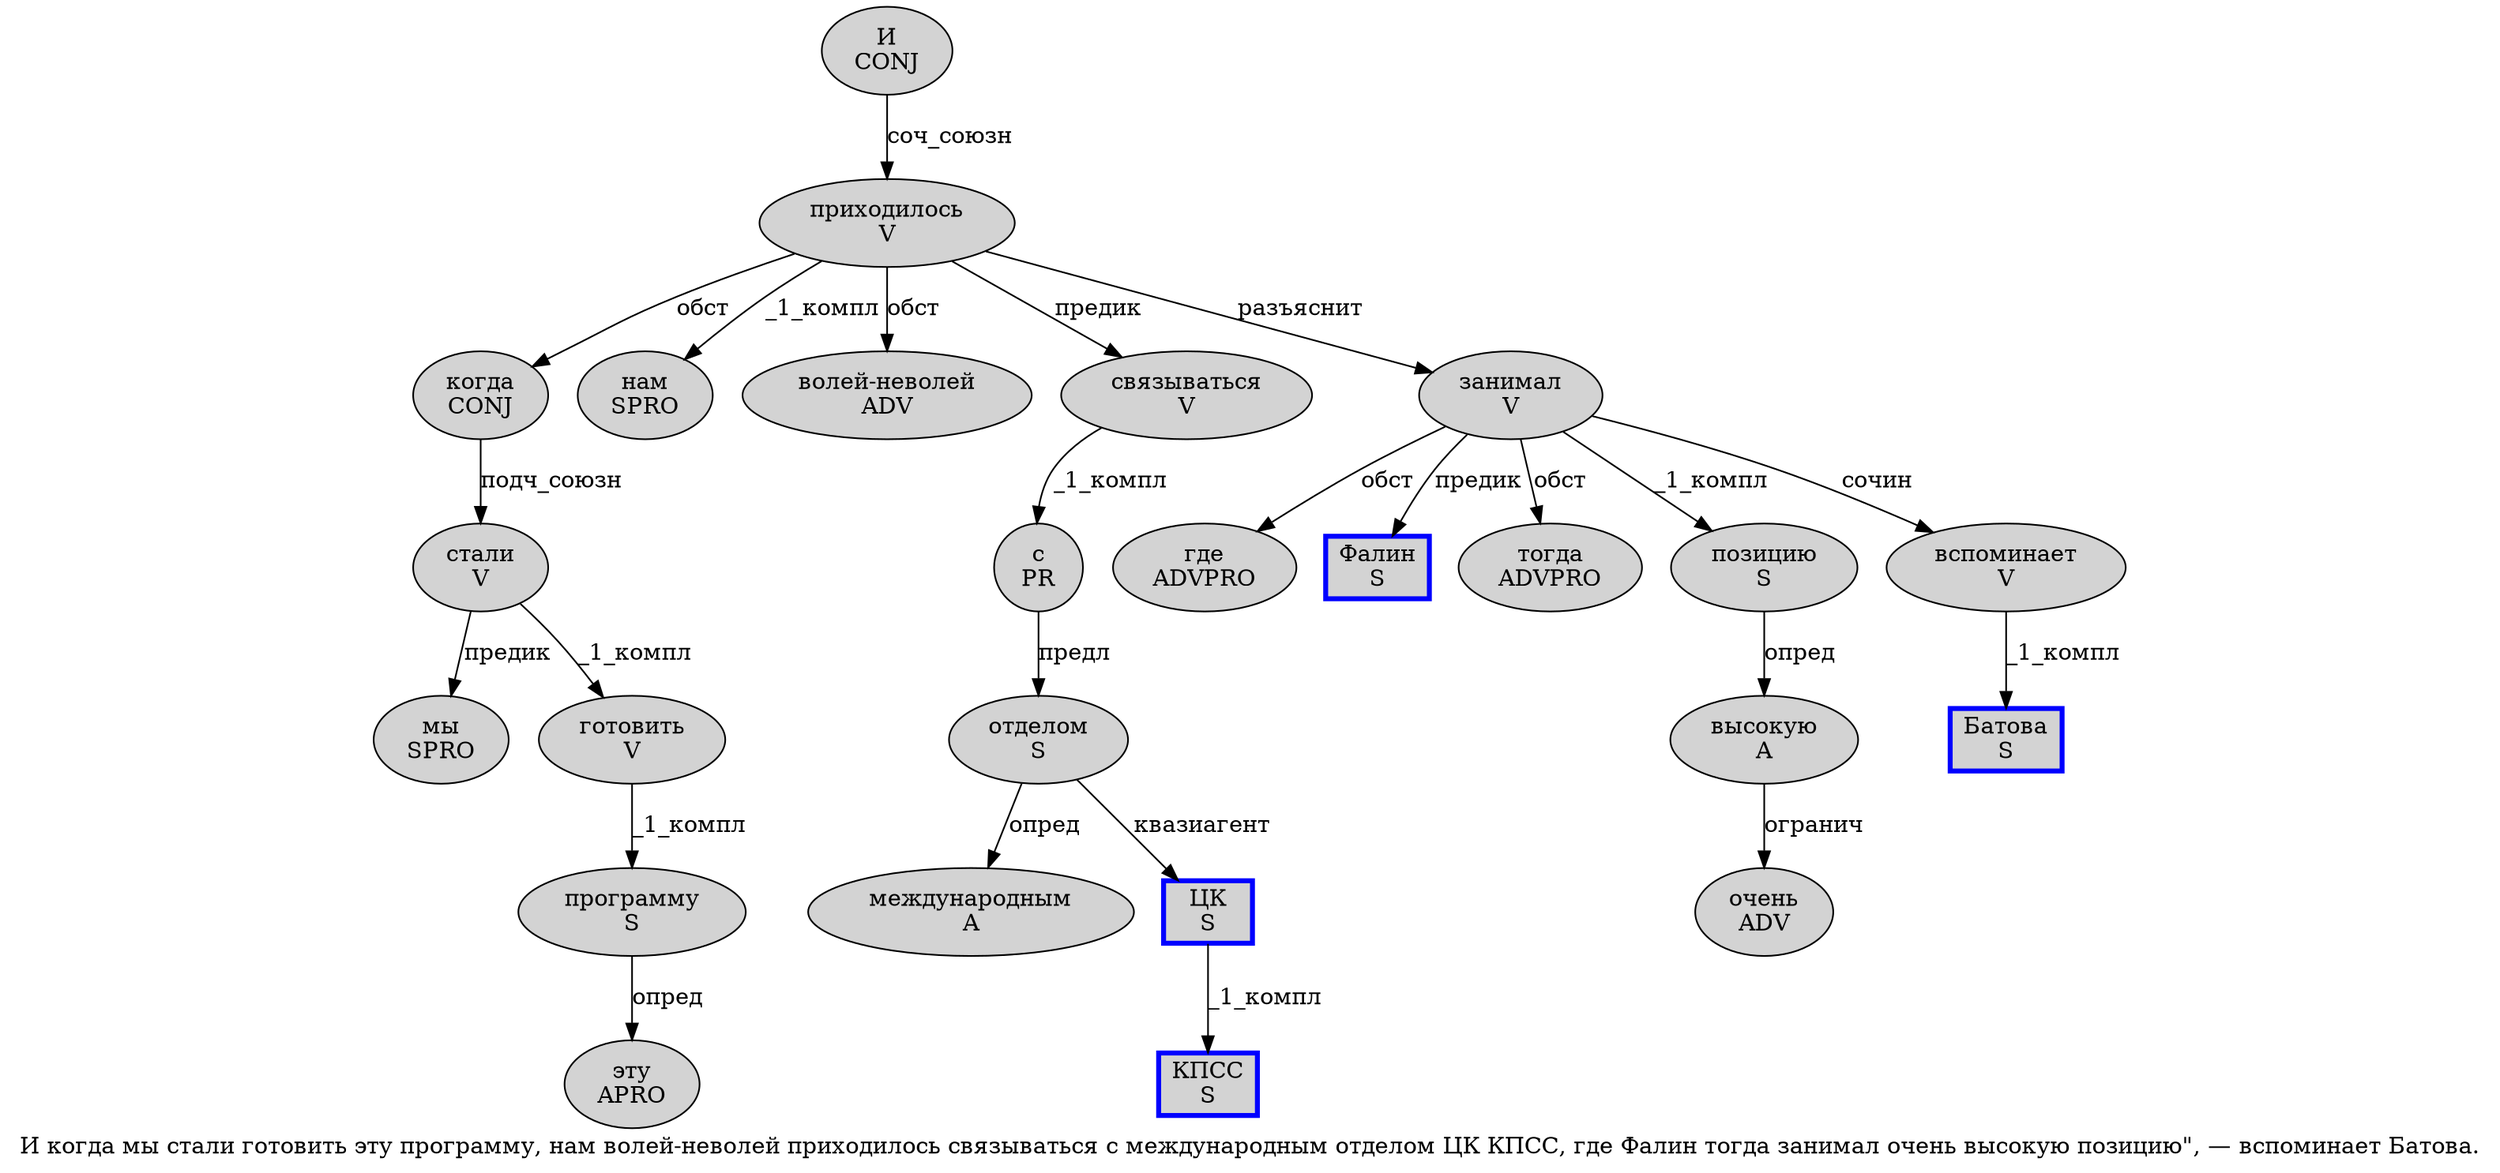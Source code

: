 digraph SENTENCE_956 {
	graph [label="И когда мы стали готовить эту программу, нам волей-неволей приходилось связываться с международным отделом ЦК КПСС, где Фалин тогда занимал очень высокую позицию\", — вспоминает Батова."]
	node [style=filled]
		0 [label="И
CONJ" color="" fillcolor=lightgray penwidth=1 shape=ellipse]
		1 [label="когда
CONJ" color="" fillcolor=lightgray penwidth=1 shape=ellipse]
		2 [label="мы
SPRO" color="" fillcolor=lightgray penwidth=1 shape=ellipse]
		3 [label="стали
V" color="" fillcolor=lightgray penwidth=1 shape=ellipse]
		4 [label="готовить
V" color="" fillcolor=lightgray penwidth=1 shape=ellipse]
		5 [label="эту
APRO" color="" fillcolor=lightgray penwidth=1 shape=ellipse]
		6 [label="программу
S" color="" fillcolor=lightgray penwidth=1 shape=ellipse]
		8 [label="нам
SPRO" color="" fillcolor=lightgray penwidth=1 shape=ellipse]
		9 [label="волей-неволей
ADV" color="" fillcolor=lightgray penwidth=1 shape=ellipse]
		10 [label="приходилось
V" color="" fillcolor=lightgray penwidth=1 shape=ellipse]
		11 [label="связываться
V" color="" fillcolor=lightgray penwidth=1 shape=ellipse]
		12 [label="с
PR" color="" fillcolor=lightgray penwidth=1 shape=ellipse]
		13 [label="международным
A" color="" fillcolor=lightgray penwidth=1 shape=ellipse]
		14 [label="отделом
S" color="" fillcolor=lightgray penwidth=1 shape=ellipse]
		15 [label="ЦК
S" color=blue fillcolor=lightgray penwidth=3 shape=box]
		16 [label="КПСС
S" color=blue fillcolor=lightgray penwidth=3 shape=box]
		18 [label="где
ADVPRO" color="" fillcolor=lightgray penwidth=1 shape=ellipse]
		19 [label="Фалин
S" color=blue fillcolor=lightgray penwidth=3 shape=box]
		20 [label="тогда
ADVPRO" color="" fillcolor=lightgray penwidth=1 shape=ellipse]
		21 [label="занимал
V" color="" fillcolor=lightgray penwidth=1 shape=ellipse]
		22 [label="очень
ADV" color="" fillcolor=lightgray penwidth=1 shape=ellipse]
		23 [label="высокую
A" color="" fillcolor=lightgray penwidth=1 shape=ellipse]
		24 [label="позицию
S" color="" fillcolor=lightgray penwidth=1 shape=ellipse]
		28 [label="вспоминает
V" color="" fillcolor=lightgray penwidth=1 shape=ellipse]
		29 [label="Батова
S" color=blue fillcolor=lightgray penwidth=3 shape=box]
			10 -> 1 [label="обст"]
			10 -> 8 [label="_1_компл"]
			10 -> 9 [label="обст"]
			10 -> 11 [label="предик"]
			10 -> 21 [label="разъяснит"]
			6 -> 5 [label="опред"]
			4 -> 6 [label="_1_компл"]
			21 -> 18 [label="обст"]
			21 -> 19 [label="предик"]
			21 -> 20 [label="обст"]
			21 -> 24 [label="_1_компл"]
			21 -> 28 [label="сочин"]
			11 -> 12 [label="_1_компл"]
			1 -> 3 [label="подч_союзн"]
			0 -> 10 [label="соч_союзн"]
			23 -> 22 [label="огранич"]
			14 -> 13 [label="опред"]
			14 -> 15 [label="квазиагент"]
			28 -> 29 [label="_1_компл"]
			24 -> 23 [label="опред"]
			12 -> 14 [label="предл"]
			15 -> 16 [label="_1_компл"]
			3 -> 2 [label="предик"]
			3 -> 4 [label="_1_компл"]
}